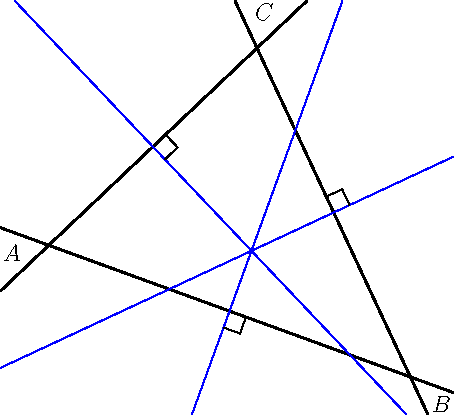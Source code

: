 import geometry;
size(8cm,0);

// currentcoordsys=cartesiansystem((2,1),i=(1,0.5),j=(-0.25,0.75));
// show(currentcoordsys);

triangle t=rotate(-20)*triangle((-1,0), (2,0), (0,2));
drawline(t, linewidth(bp));
label(t,alignFactor=4);

line bab=bisector(t.AB);
draw(bab, blue);
perpendicularmark(t.AB,bab,quarter=4);

line bac=bisector(t.AC);
draw(bac, blue);
perpendicularmark(t.AC,bac,quarter=4);

line bbc=bisector(t.BC);
draw(bbc, blue);
perpendicularmark(t.BC,bbc,quarter=4);
